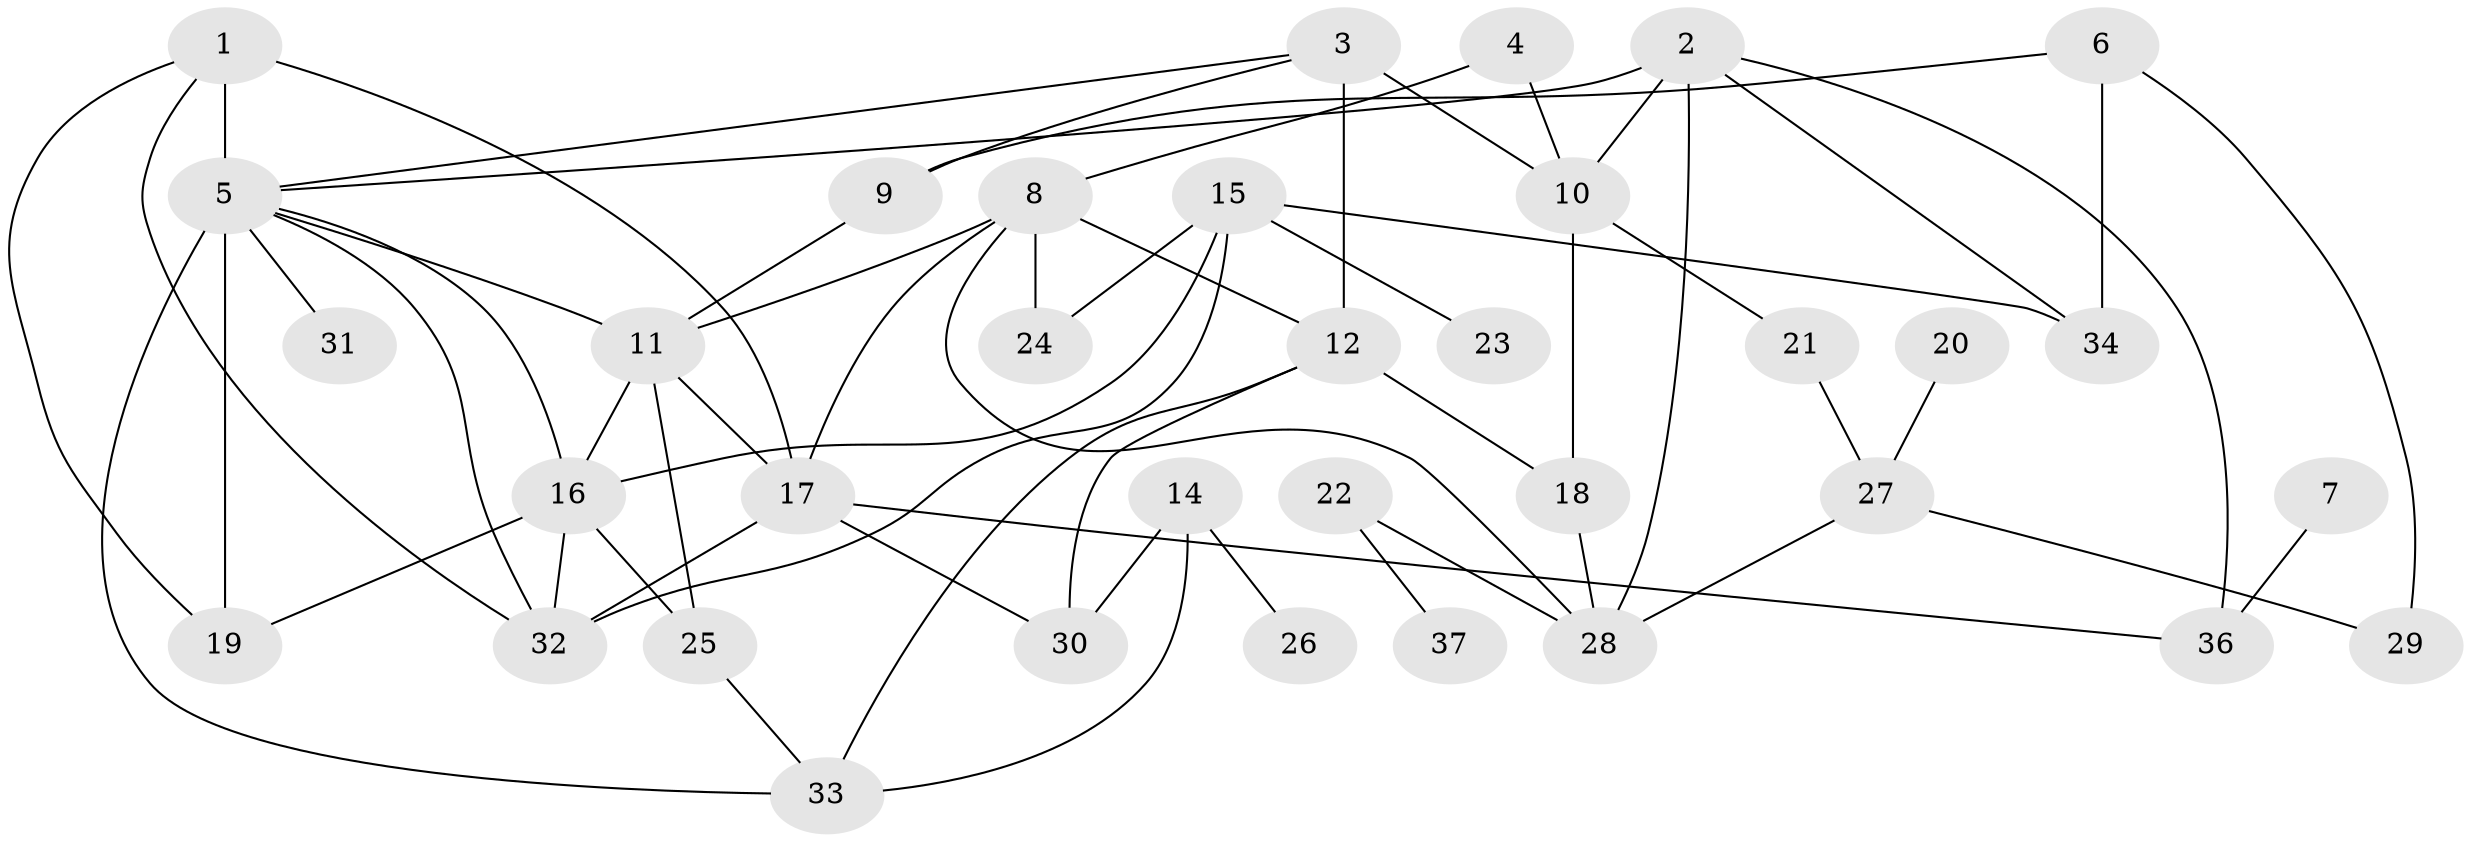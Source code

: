 // original degree distribution, {5: 0.0958904109589041, 2: 0.3287671232876712, 1: 0.1506849315068493, 3: 0.1643835616438356, 0: 0.0273972602739726, 4: 0.1643835616438356, 7: 0.0273972602739726, 6: 0.0410958904109589}
// Generated by graph-tools (version 1.1) at 2025/48/03/04/25 22:48:30]
// undirected, 35 vertices, 61 edges
graph export_dot {
  node [color=gray90,style=filled];
  1;
  2;
  3;
  4;
  5;
  6;
  7;
  8;
  9;
  10;
  11;
  12;
  14;
  15;
  16;
  17;
  18;
  19;
  20;
  21;
  22;
  23;
  24;
  25;
  26;
  27;
  28;
  29;
  30;
  31;
  32;
  33;
  34;
  36;
  37;
  1 -- 5 [weight=2.0];
  1 -- 17 [weight=1.0];
  1 -- 19 [weight=1.0];
  1 -- 32 [weight=1.0];
  2 -- 5 [weight=1.0];
  2 -- 10 [weight=1.0];
  2 -- 28 [weight=1.0];
  2 -- 34 [weight=1.0];
  2 -- 36 [weight=1.0];
  3 -- 5 [weight=1.0];
  3 -- 9 [weight=1.0];
  3 -- 10 [weight=1.0];
  3 -- 12 [weight=2.0];
  4 -- 8 [weight=1.0];
  4 -- 10 [weight=1.0];
  5 -- 11 [weight=1.0];
  5 -- 16 [weight=2.0];
  5 -- 19 [weight=6.0];
  5 -- 31 [weight=1.0];
  5 -- 32 [weight=1.0];
  5 -- 33 [weight=1.0];
  6 -- 9 [weight=1.0];
  6 -- 29 [weight=1.0];
  6 -- 34 [weight=1.0];
  7 -- 36 [weight=1.0];
  8 -- 11 [weight=1.0];
  8 -- 12 [weight=1.0];
  8 -- 17 [weight=1.0];
  8 -- 24 [weight=1.0];
  8 -- 28 [weight=1.0];
  9 -- 11 [weight=1.0];
  10 -- 18 [weight=2.0];
  10 -- 21 [weight=1.0];
  11 -- 16 [weight=1.0];
  11 -- 17 [weight=1.0];
  11 -- 25 [weight=1.0];
  12 -- 18 [weight=1.0];
  12 -- 30 [weight=1.0];
  12 -- 33 [weight=1.0];
  14 -- 26 [weight=1.0];
  14 -- 30 [weight=1.0];
  14 -- 33 [weight=1.0];
  15 -- 16 [weight=1.0];
  15 -- 23 [weight=1.0];
  15 -- 24 [weight=1.0];
  15 -- 32 [weight=1.0];
  15 -- 34 [weight=1.0];
  16 -- 19 [weight=2.0];
  16 -- 25 [weight=1.0];
  16 -- 32 [weight=1.0];
  17 -- 30 [weight=1.0];
  17 -- 32 [weight=1.0];
  17 -- 36 [weight=1.0];
  18 -- 28 [weight=1.0];
  20 -- 27 [weight=1.0];
  21 -- 27 [weight=1.0];
  22 -- 28 [weight=1.0];
  22 -- 37 [weight=1.0];
  25 -- 33 [weight=1.0];
  27 -- 28 [weight=1.0];
  27 -- 29 [weight=1.0];
}
